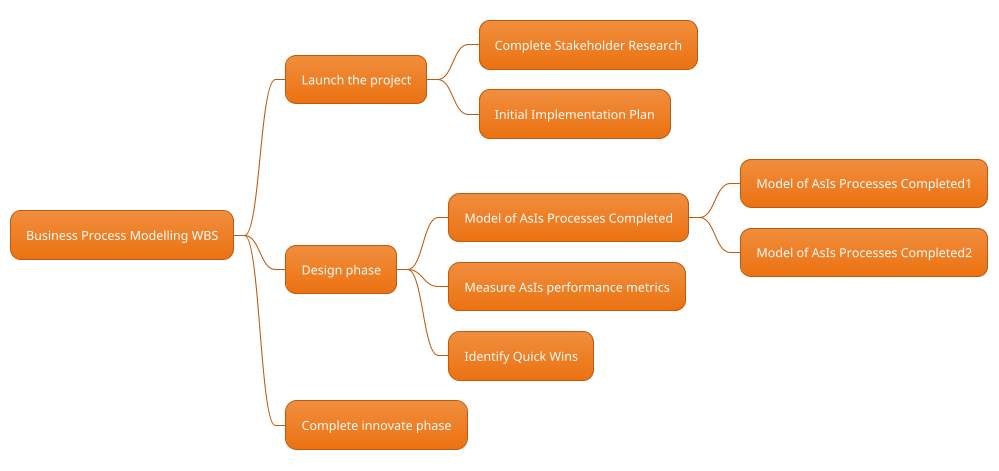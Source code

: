 {
  "sha1": "8561dlul3m481ybl5k019wn2509hdwl",
  "insertion": {
    "when": "2024-05-30T20:48:21.342Z",
    "user": "plantuml@gmail.com"
  }
}
@startmindmap
!theme aws-orange
* Business Process Modelling WBS
** Launch the project
*** Complete Stakeholder Research
*** Initial Implementation Plan
** Design phase
*** Model of AsIs Processes Completed
**** Model of AsIs Processes Completed1
**** Model of AsIs Processes Completed2
*** Measure AsIs performance metrics
*** Identify Quick Wins
** Complete innovate phase
@endmindmap
